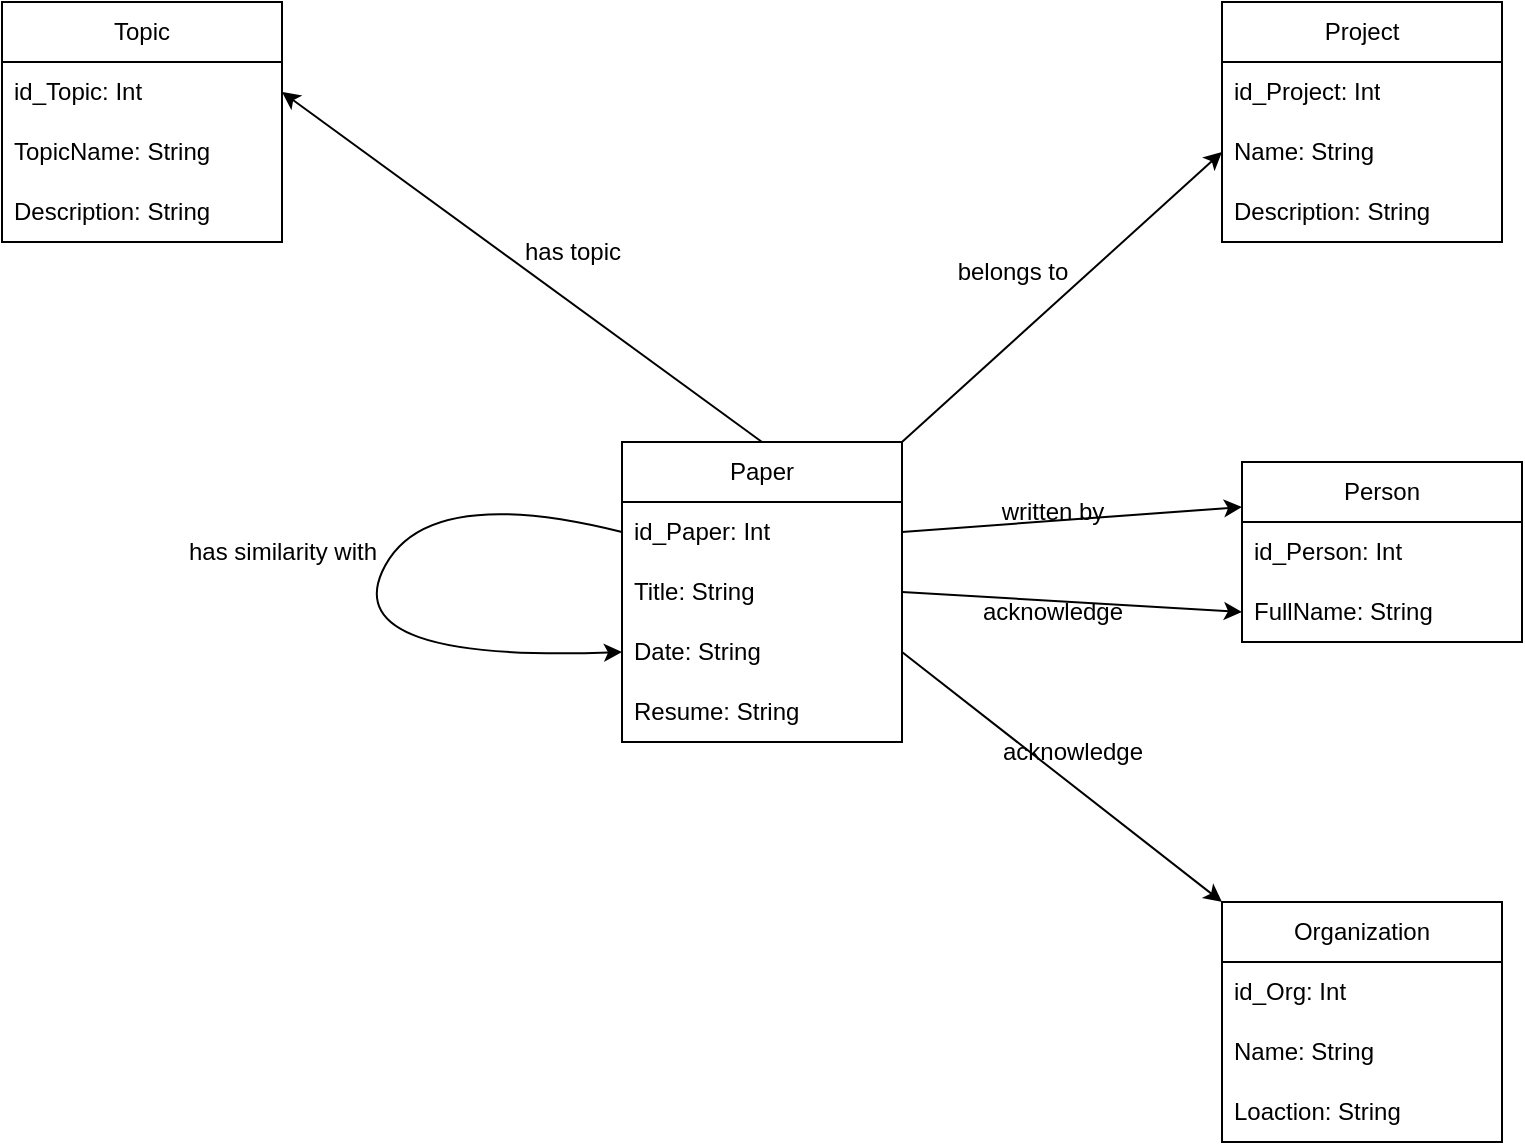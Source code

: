 <mxfile version="24.4.4" type="device" pages="2">
  <diagram name="Página-1" id="lPVaVS1_2Hdi7LIUUS5v">
    <mxGraphModel dx="1386" dy="831" grid="1" gridSize="10" guides="1" tooltips="1" connect="1" arrows="1" fold="1" page="1" pageScale="1" pageWidth="827" pageHeight="1169" math="0" shadow="0">
      <root>
        <mxCell id="0" />
        <mxCell id="1" parent="0" />
        <mxCell id="hR2x6h1OkH3mC_S9p7xA-5" value="Organization" style="swimlane;fontStyle=0;childLayout=stackLayout;horizontal=1;startSize=30;horizontalStack=0;resizeParent=1;resizeParentMax=0;resizeLast=0;collapsible=1;marginBottom=0;whiteSpace=wrap;html=1;" parent="1" vertex="1">
          <mxGeometry x="650" y="780" width="140" height="120" as="geometry" />
        </mxCell>
        <mxCell id="hR2x6h1OkH3mC_S9p7xA-6" value="id_Org: Int" style="text;strokeColor=none;fillColor=none;align=left;verticalAlign=middle;spacingLeft=4;spacingRight=4;overflow=hidden;points=[[0,0.5],[1,0.5]];portConstraint=eastwest;rotatable=0;whiteSpace=wrap;html=1;" parent="hR2x6h1OkH3mC_S9p7xA-5" vertex="1">
          <mxGeometry y="30" width="140" height="30" as="geometry" />
        </mxCell>
        <mxCell id="hR2x6h1OkH3mC_S9p7xA-7" value="Name: String" style="text;strokeColor=none;fillColor=none;align=left;verticalAlign=middle;spacingLeft=4;spacingRight=4;overflow=hidden;points=[[0,0.5],[1,0.5]];portConstraint=eastwest;rotatable=0;whiteSpace=wrap;html=1;" parent="hR2x6h1OkH3mC_S9p7xA-5" vertex="1">
          <mxGeometry y="60" width="140" height="30" as="geometry" />
        </mxCell>
        <mxCell id="hR2x6h1OkH3mC_S9p7xA-8" value="Loaction: String" style="text;strokeColor=none;fillColor=none;align=left;verticalAlign=middle;spacingLeft=4;spacingRight=4;overflow=hidden;points=[[0,0.5],[1,0.5]];portConstraint=eastwest;rotatable=0;whiteSpace=wrap;html=1;" parent="hR2x6h1OkH3mC_S9p7xA-5" vertex="1">
          <mxGeometry y="90" width="140" height="30" as="geometry" />
        </mxCell>
        <mxCell id="hR2x6h1OkH3mC_S9p7xA-9" value="Project" style="swimlane;fontStyle=0;childLayout=stackLayout;horizontal=1;startSize=30;horizontalStack=0;resizeParent=1;resizeParentMax=0;resizeLast=0;collapsible=1;marginBottom=0;whiteSpace=wrap;html=1;" parent="1" vertex="1">
          <mxGeometry x="650" y="330" width="140" height="120" as="geometry" />
        </mxCell>
        <mxCell id="hR2x6h1OkH3mC_S9p7xA-10" value="id_Project: Int" style="text;strokeColor=none;fillColor=none;align=left;verticalAlign=middle;spacingLeft=4;spacingRight=4;overflow=hidden;points=[[0,0.5],[1,0.5]];portConstraint=eastwest;rotatable=0;whiteSpace=wrap;html=1;" parent="hR2x6h1OkH3mC_S9p7xA-9" vertex="1">
          <mxGeometry y="30" width="140" height="30" as="geometry" />
        </mxCell>
        <mxCell id="hR2x6h1OkH3mC_S9p7xA-11" value="Name: String" style="text;strokeColor=none;fillColor=none;align=left;verticalAlign=middle;spacingLeft=4;spacingRight=4;overflow=hidden;points=[[0,0.5],[1,0.5]];portConstraint=eastwest;rotatable=0;whiteSpace=wrap;html=1;" parent="hR2x6h1OkH3mC_S9p7xA-9" vertex="1">
          <mxGeometry y="60" width="140" height="30" as="geometry" />
        </mxCell>
        <mxCell id="hR2x6h1OkH3mC_S9p7xA-12" value="Description: String" style="text;strokeColor=none;fillColor=none;align=left;verticalAlign=middle;spacingLeft=4;spacingRight=4;overflow=hidden;points=[[0,0.5],[1,0.5]];portConstraint=eastwest;rotatable=0;whiteSpace=wrap;html=1;" parent="hR2x6h1OkH3mC_S9p7xA-9" vertex="1">
          <mxGeometry y="90" width="140" height="30" as="geometry" />
        </mxCell>
        <mxCell id="hR2x6h1OkH3mC_S9p7xA-13" value="Person" style="swimlane;fontStyle=0;childLayout=stackLayout;horizontal=1;startSize=30;horizontalStack=0;resizeParent=1;resizeParentMax=0;resizeLast=0;collapsible=1;marginBottom=0;whiteSpace=wrap;html=1;" parent="1" vertex="1">
          <mxGeometry x="660" y="560" width="140" height="90" as="geometry" />
        </mxCell>
        <mxCell id="hR2x6h1OkH3mC_S9p7xA-14" value="id_Person: Int" style="text;strokeColor=none;fillColor=none;align=left;verticalAlign=middle;spacingLeft=4;spacingRight=4;overflow=hidden;points=[[0,0.5],[1,0.5]];portConstraint=eastwest;rotatable=0;whiteSpace=wrap;html=1;" parent="hR2x6h1OkH3mC_S9p7xA-13" vertex="1">
          <mxGeometry y="30" width="140" height="30" as="geometry" />
        </mxCell>
        <mxCell id="hR2x6h1OkH3mC_S9p7xA-15" value="FullName: String" style="text;strokeColor=none;fillColor=none;align=left;verticalAlign=middle;spacingLeft=4;spacingRight=4;overflow=hidden;points=[[0,0.5],[1,0.5]];portConstraint=eastwest;rotatable=0;whiteSpace=wrap;html=1;" parent="hR2x6h1OkH3mC_S9p7xA-13" vertex="1">
          <mxGeometry y="60" width="140" height="30" as="geometry" />
        </mxCell>
        <mxCell id="hR2x6h1OkH3mC_S9p7xA-21" value="Topic" style="swimlane;fontStyle=0;childLayout=stackLayout;horizontal=1;startSize=30;horizontalStack=0;resizeParent=1;resizeParentMax=0;resizeLast=0;collapsible=1;marginBottom=0;whiteSpace=wrap;html=1;" parent="1" vertex="1">
          <mxGeometry x="40" y="330" width="140" height="120" as="geometry" />
        </mxCell>
        <mxCell id="hR2x6h1OkH3mC_S9p7xA-41" value="id_Topic: Int" style="text;strokeColor=none;fillColor=none;align=left;verticalAlign=middle;spacingLeft=4;spacingRight=4;overflow=hidden;points=[[0,0.5],[1,0.5]];portConstraint=eastwest;rotatable=0;whiteSpace=wrap;html=1;" parent="hR2x6h1OkH3mC_S9p7xA-21" vertex="1">
          <mxGeometry y="30" width="140" height="30" as="geometry" />
        </mxCell>
        <mxCell id="hR2x6h1OkH3mC_S9p7xA-22" value="TopicName: String" style="text;strokeColor=none;fillColor=none;align=left;verticalAlign=middle;spacingLeft=4;spacingRight=4;overflow=hidden;points=[[0,0.5],[1,0.5]];portConstraint=eastwest;rotatable=0;whiteSpace=wrap;html=1;" parent="hR2x6h1OkH3mC_S9p7xA-21" vertex="1">
          <mxGeometry y="60" width="140" height="30" as="geometry" />
        </mxCell>
        <mxCell id="hR2x6h1OkH3mC_S9p7xA-23" value="Description: String" style="text;strokeColor=none;fillColor=none;align=left;verticalAlign=middle;spacingLeft=4;spacingRight=4;overflow=hidden;points=[[0,0.5],[1,0.5]];portConstraint=eastwest;rotatable=0;whiteSpace=wrap;html=1;" parent="hR2x6h1OkH3mC_S9p7xA-21" vertex="1">
          <mxGeometry y="90" width="140" height="30" as="geometry" />
        </mxCell>
        <mxCell id="hR2x6h1OkH3mC_S9p7xA-25" value="Paper" style="swimlane;fontStyle=0;childLayout=stackLayout;horizontal=1;startSize=30;horizontalStack=0;resizeParent=1;resizeParentMax=0;resizeLast=0;collapsible=1;marginBottom=0;whiteSpace=wrap;html=1;verticalAlign=middle;" parent="1" vertex="1">
          <mxGeometry x="350" y="550" width="140" height="150" as="geometry">
            <mxRectangle x="110" y="320" width="70" height="30" as="alternateBounds" />
          </mxGeometry>
        </mxCell>
        <mxCell id="hR2x6h1OkH3mC_S9p7xA-26" value="id_Paper: Int" style="text;strokeColor=none;fillColor=none;align=left;verticalAlign=middle;spacingLeft=4;spacingRight=4;overflow=hidden;points=[[0,0.5],[1,0.5]];portConstraint=eastwest;rotatable=0;whiteSpace=wrap;html=1;" parent="hR2x6h1OkH3mC_S9p7xA-25" vertex="1">
          <mxGeometry y="30" width="140" height="30" as="geometry" />
        </mxCell>
        <mxCell id="hR2x6h1OkH3mC_S9p7xA-27" value="Title: String" style="text;strokeColor=none;fillColor=none;align=left;verticalAlign=middle;spacingLeft=4;spacingRight=4;overflow=hidden;points=[[0,0.5],[1,0.5]];portConstraint=eastwest;rotatable=0;whiteSpace=wrap;html=1;" parent="hR2x6h1OkH3mC_S9p7xA-25" vertex="1">
          <mxGeometry y="60" width="140" height="30" as="geometry" />
        </mxCell>
        <mxCell id="hR2x6h1OkH3mC_S9p7xA-28" value="Date: String" style="text;strokeColor=none;fillColor=none;align=left;verticalAlign=middle;spacingLeft=4;spacingRight=4;overflow=hidden;points=[[0,0.5],[1,0.5]];portConstraint=eastwest;rotatable=0;whiteSpace=wrap;html=1;" parent="hR2x6h1OkH3mC_S9p7xA-25" vertex="1">
          <mxGeometry y="90" width="140" height="30" as="geometry" />
        </mxCell>
        <mxCell id="hR2x6h1OkH3mC_S9p7xA-37" value="Resume: String" style="text;strokeColor=none;fillColor=none;align=left;verticalAlign=middle;spacingLeft=4;spacingRight=4;overflow=hidden;points=[[0,0.5],[1,0.5]];portConstraint=eastwest;rotatable=0;whiteSpace=wrap;html=1;" parent="hR2x6h1OkH3mC_S9p7xA-25" vertex="1">
          <mxGeometry y="120" width="140" height="30" as="geometry" />
        </mxCell>
        <mxCell id="hR2x6h1OkH3mC_S9p7xA-42" value="" style="curved=1;endArrow=classic;html=1;rounded=0;exitX=0;exitY=0.5;exitDx=0;exitDy=0;entryX=0;entryY=0.5;entryDx=0;entryDy=0;" parent="hR2x6h1OkH3mC_S9p7xA-25" source="hR2x6h1OkH3mC_S9p7xA-26" target="hR2x6h1OkH3mC_S9p7xA-28" edge="1">
          <mxGeometry width="50" height="50" relative="1" as="geometry">
            <mxPoint x="-100" y="50" as="sourcePoint" />
            <mxPoint x="-170" y="50" as="targetPoint" />
            <Array as="points">
              <mxPoint x="-100" y="20" />
              <mxPoint x="-140" y="110" />
            </Array>
          </mxGeometry>
        </mxCell>
        <mxCell id="hR2x6h1OkH3mC_S9p7xA-43" value="has similarity with" style="text;html=1;align=center;verticalAlign=middle;resizable=0;points=[];autosize=1;strokeColor=none;fillColor=none;" parent="1" vertex="1">
          <mxGeometry x="120" y="590" width="120" height="30" as="geometry" />
        </mxCell>
        <mxCell id="hR2x6h1OkH3mC_S9p7xA-49" value="" style="endArrow=classic;html=1;rounded=0;exitX=1;exitY=0.5;exitDx=0;exitDy=0;entryX=0;entryY=0.25;entryDx=0;entryDy=0;" parent="1" source="hR2x6h1OkH3mC_S9p7xA-26" target="hR2x6h1OkH3mC_S9p7xA-13" edge="1">
          <mxGeometry width="50" height="50" relative="1" as="geometry">
            <mxPoint x="530" y="650" as="sourcePoint" />
            <mxPoint x="640" y="595" as="targetPoint" />
          </mxGeometry>
        </mxCell>
        <mxCell id="hR2x6h1OkH3mC_S9p7xA-50" value="written by" style="text;html=1;align=center;verticalAlign=middle;resizable=0;points=[];autosize=1;strokeColor=none;fillColor=none;" parent="1" vertex="1">
          <mxGeometry x="530" y="570" width="70" height="30" as="geometry" />
        </mxCell>
        <mxCell id="hR2x6h1OkH3mC_S9p7xA-51" value="" style="endArrow=classic;html=1;rounded=0;exitX=1;exitY=0.5;exitDx=0;exitDy=0;entryX=0;entryY=0.5;entryDx=0;entryDy=0;" parent="1" source="hR2x6h1OkH3mC_S9p7xA-27" target="hR2x6h1OkH3mC_S9p7xA-15" edge="1">
          <mxGeometry width="50" height="50" relative="1" as="geometry">
            <mxPoint x="570" y="680" as="sourcePoint" />
            <mxPoint x="620" y="630" as="targetPoint" />
          </mxGeometry>
        </mxCell>
        <mxCell id="hR2x6h1OkH3mC_S9p7xA-52" value="acknowledge" style="text;html=1;align=center;verticalAlign=middle;resizable=0;points=[];autosize=1;strokeColor=none;fillColor=none;" parent="1" vertex="1">
          <mxGeometry x="520" y="620" width="90" height="30" as="geometry" />
        </mxCell>
        <mxCell id="hR2x6h1OkH3mC_S9p7xA-54" value="" style="endArrow=classic;html=1;rounded=0;entryX=0;entryY=0;entryDx=0;entryDy=0;exitX=1;exitY=0.5;exitDx=0;exitDy=0;" parent="1" source="hR2x6h1OkH3mC_S9p7xA-28" target="hR2x6h1OkH3mC_S9p7xA-5" edge="1">
          <mxGeometry width="50" height="50" relative="1" as="geometry">
            <mxPoint x="510" y="840" as="sourcePoint" />
            <mxPoint x="560" y="790" as="targetPoint" />
          </mxGeometry>
        </mxCell>
        <mxCell id="hR2x6h1OkH3mC_S9p7xA-55" value="acknowledge" style="text;html=1;align=center;verticalAlign=middle;resizable=0;points=[];autosize=1;strokeColor=none;fillColor=none;" parent="1" vertex="1">
          <mxGeometry x="530" y="690" width="90" height="30" as="geometry" />
        </mxCell>
        <mxCell id="hR2x6h1OkH3mC_S9p7xA-61" value="has topic" style="text;html=1;align=center;verticalAlign=middle;resizable=0;points=[];autosize=1;strokeColor=none;fillColor=none;" parent="1" vertex="1">
          <mxGeometry x="290" y="440" width="70" height="30" as="geometry" />
        </mxCell>
        <mxCell id="hR2x6h1OkH3mC_S9p7xA-63" value="" style="endArrow=classic;html=1;rounded=0;exitX=0.5;exitY=0;exitDx=0;exitDy=0;entryX=1;entryY=0.5;entryDx=0;entryDy=0;" parent="1" source="hR2x6h1OkH3mC_S9p7xA-25" target="hR2x6h1OkH3mC_S9p7xA-41" edge="1">
          <mxGeometry width="50" height="50" relative="1" as="geometry">
            <mxPoint x="290" y="280" as="sourcePoint" />
            <mxPoint x="340" y="230" as="targetPoint" />
          </mxGeometry>
        </mxCell>
        <mxCell id="hR2x6h1OkH3mC_S9p7xA-64" value="belongs to" style="text;html=1;align=center;verticalAlign=middle;resizable=0;points=[];autosize=1;strokeColor=none;fillColor=none;" parent="1" vertex="1">
          <mxGeometry x="505" y="450" width="80" height="30" as="geometry" />
        </mxCell>
        <mxCell id="hR2x6h1OkH3mC_S9p7xA-65" value="" style="endArrow=classic;html=1;rounded=0;exitX=1;exitY=0;exitDx=0;exitDy=0;entryX=0;entryY=0.5;entryDx=0;entryDy=0;" parent="1" source="hR2x6h1OkH3mC_S9p7xA-25" target="hR2x6h1OkH3mC_S9p7xA-11" edge="1">
          <mxGeometry width="50" height="50" relative="1" as="geometry">
            <mxPoint x="490" y="520" as="sourcePoint" />
            <mxPoint x="540" y="470" as="targetPoint" />
          </mxGeometry>
        </mxCell>
      </root>
    </mxGraphModel>
  </diagram>
  <diagram id="aHVXeHEzEskh-AwvH2EU" name="Página-2">
    <mxGraphModel dx="1386" dy="831" grid="1" gridSize="10" guides="1" tooltips="1" connect="1" arrows="1" fold="1" page="1" pageScale="1" pageWidth="827" pageHeight="1169" math="0" shadow="0">
      <root>
        <mxCell id="0" />
        <mxCell id="1" parent="0" />
      </root>
    </mxGraphModel>
  </diagram>
</mxfile>
